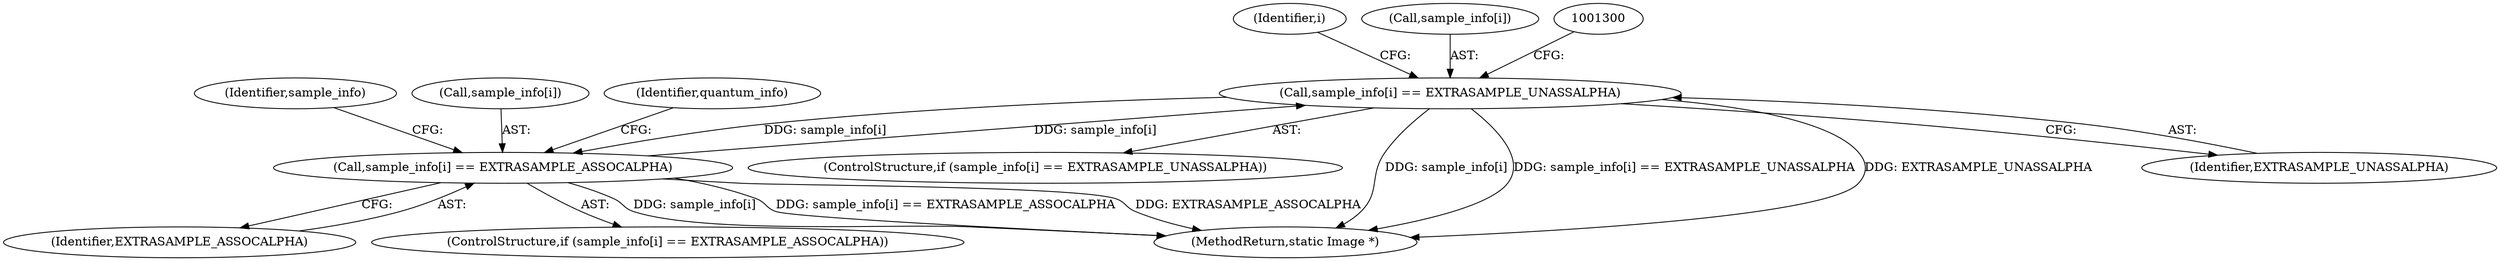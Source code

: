 digraph "0_ImageMagick_58cf5bf4fade82e3b510e8f3463a967278a3e410_0@pointer" {
"1001294" [label="(Call,sample_info[i] == EXTRASAMPLE_UNASSALPHA)"];
"1001277" [label="(Call,sample_info[i] == EXTRASAMPLE_ASSOCALPHA)"];
"1001294" [label="(Call,sample_info[i] == EXTRASAMPLE_UNASSALPHA)"];
"1001281" [label="(Identifier,EXTRASAMPLE_ASSOCALPHA)"];
"1001294" [label="(Call,sample_info[i] == EXTRASAMPLE_UNASSALPHA)"];
"1001296" [label="(Identifier,sample_info)"];
"1001278" [label="(Call,sample_info[i])"];
"1001269" [label="(Identifier,i)"];
"1001277" [label="(Call,sample_info[i] == EXTRASAMPLE_ASSOCALPHA)"];
"1001293" [label="(ControlStructure,if (sample_info[i] == EXTRASAMPLE_UNASSALPHA))"];
"1001276" [label="(ControlStructure,if (sample_info[i] == EXTRASAMPLE_ASSOCALPHA))"];
"1003406" [label="(MethodReturn,static Image *)"];
"1001284" [label="(Identifier,quantum_info)"];
"1001295" [label="(Call,sample_info[i])"];
"1001298" [label="(Identifier,EXTRASAMPLE_UNASSALPHA)"];
"1001294" -> "1001293"  [label="AST: "];
"1001294" -> "1001298"  [label="CFG: "];
"1001295" -> "1001294"  [label="AST: "];
"1001298" -> "1001294"  [label="AST: "];
"1001300" -> "1001294"  [label="CFG: "];
"1001269" -> "1001294"  [label="CFG: "];
"1001294" -> "1003406"  [label="DDG: sample_info[i]"];
"1001294" -> "1003406"  [label="DDG: sample_info[i] == EXTRASAMPLE_UNASSALPHA"];
"1001294" -> "1003406"  [label="DDG: EXTRASAMPLE_UNASSALPHA"];
"1001294" -> "1001277"  [label="DDG: sample_info[i]"];
"1001277" -> "1001294"  [label="DDG: sample_info[i]"];
"1001277" -> "1001276"  [label="AST: "];
"1001277" -> "1001281"  [label="CFG: "];
"1001278" -> "1001277"  [label="AST: "];
"1001281" -> "1001277"  [label="AST: "];
"1001284" -> "1001277"  [label="CFG: "];
"1001296" -> "1001277"  [label="CFG: "];
"1001277" -> "1003406"  [label="DDG: sample_info[i]"];
"1001277" -> "1003406"  [label="DDG: sample_info[i] == EXTRASAMPLE_ASSOCALPHA"];
"1001277" -> "1003406"  [label="DDG: EXTRASAMPLE_ASSOCALPHA"];
}
